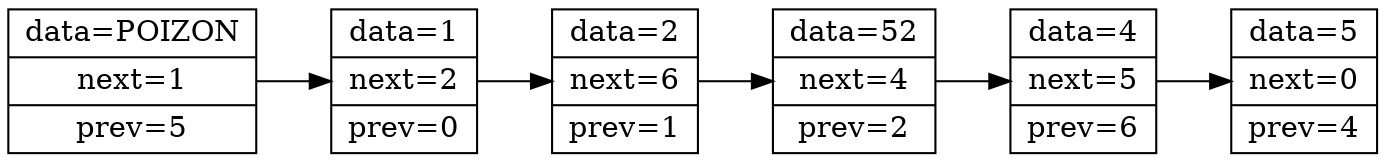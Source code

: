 digraph LIST {
	rankdir=LR;
	node0 [shape=record, label=" data=POIZON | next=1 | prev=5 " ];
	node0 -> node1;
	node1 [shape=record, label=" data=1 | next=2 | prev=0 " ];
	node1 -> node2;
	node2 [shape=record, label=" data=2 | next=6 | prev=1 " ];
	node2 -> node6;
	node6 [shape=record, label=" data=52 | next=4 | prev=2 " ];
	node6 -> node4;
	node4 [shape=record, label=" data=4 | next=5 | prev=6 " ];
	node4 -> node5;
	node5 [shape=record, label=" data=5 | next=0 | prev=4 " ];
}